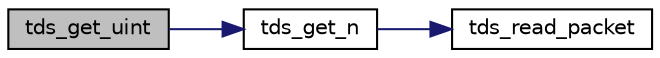 digraph "tds_get_uint"
{
 // LATEX_PDF_SIZE
  edge [fontname="Helvetica",fontsize="10",labelfontname="Helvetica",labelfontsize="10"];
  node [fontname="Helvetica",fontsize="10",shape=record];
  rankdir="LR";
  Node1 [label="tds_get_uint",height=0.2,width=0.4,color="black", fillcolor="grey75", style="filled", fontcolor="black",tooltip="Get an int32 from the server."];
  Node1 -> Node2 [color="midnightblue",fontsize="10",style="solid",fontname="Helvetica"];
  Node2 [label="tds_get_n",height=0.2,width=0.4,color="black", fillcolor="white", style="filled",URL="$a00564.html#gae777dd57e8d1bb40349d7d7d8434fddf",tooltip="Get N bytes from the buffer and return them in the already allocated space   given to us."];
  Node2 -> Node3 [color="midnightblue",fontsize="10",style="solid",fontname="Helvetica"];
  Node3 [label="tds_read_packet",height=0.2,width=0.4,color="black", fillcolor="white", style="filled",URL="$a00564.html#ga410619783bdf2bb60b0f27a5578e0e07",tooltip="Read in one 'packet' from the server."];
}
